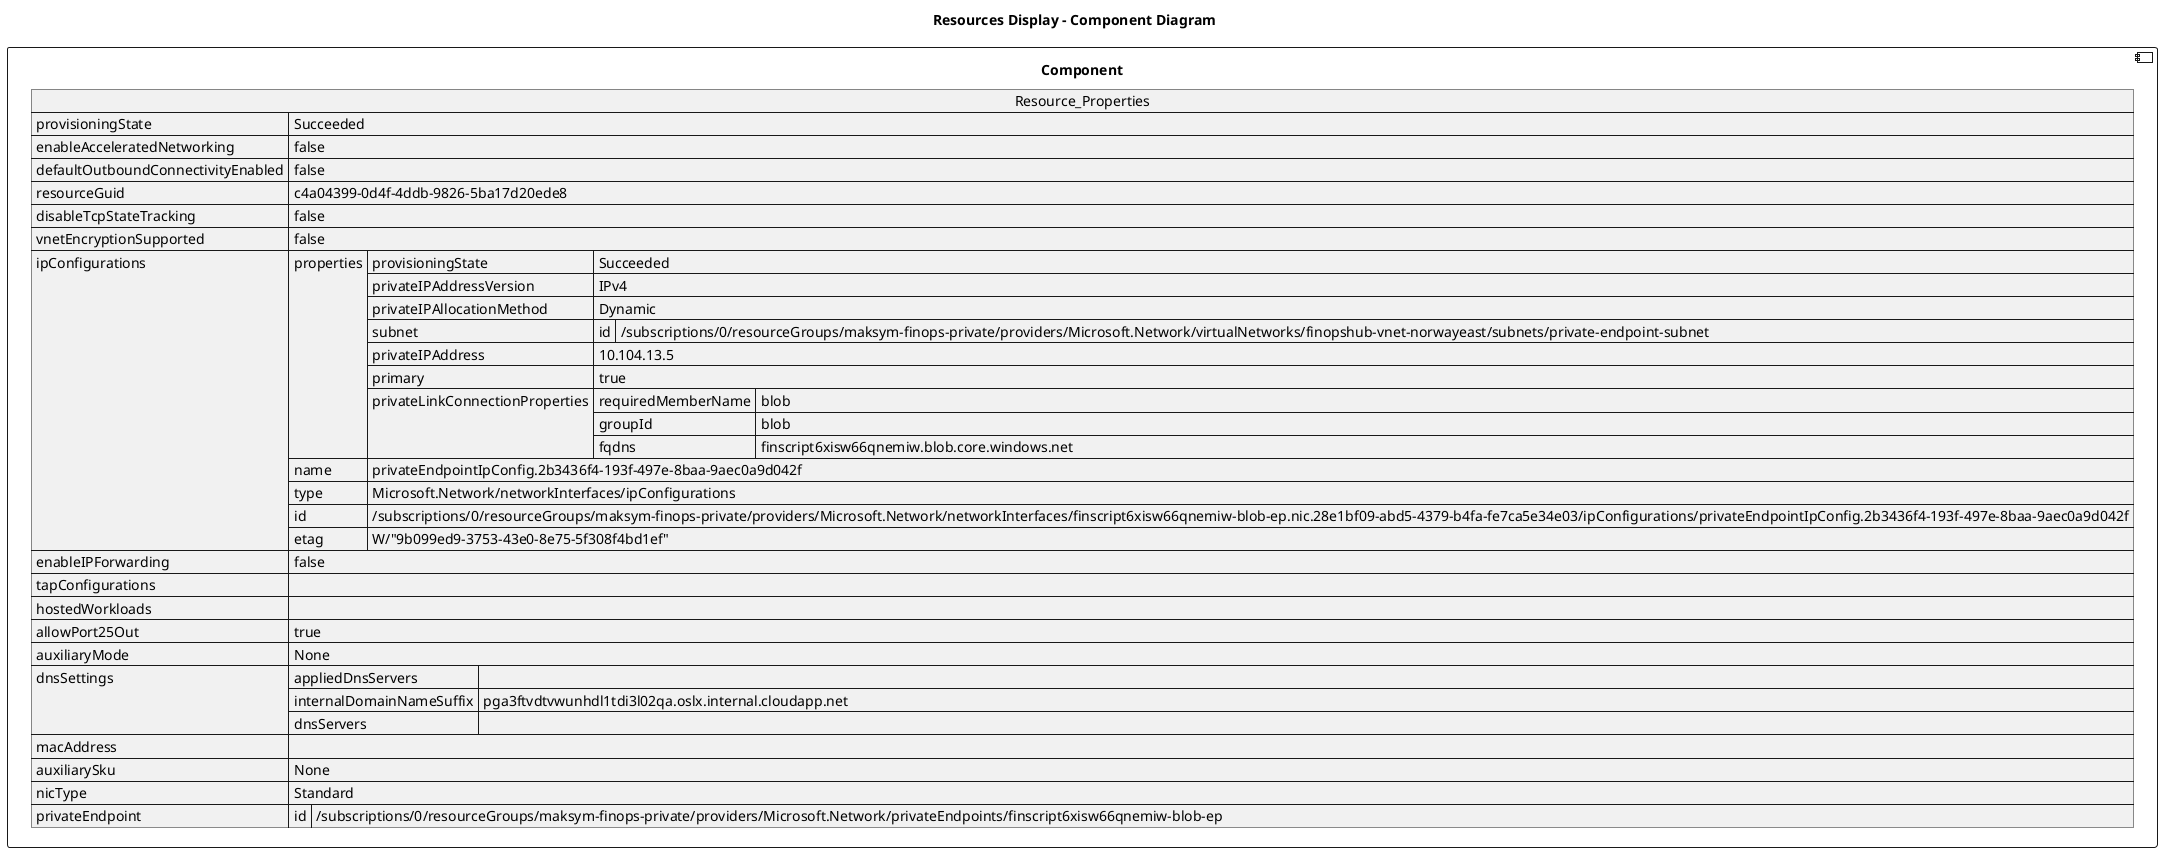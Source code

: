 @startuml

title Resources Display - Component Diagram

component Component {

json  Resource_Properties {
  "provisioningState": "Succeeded",
  "enableAcceleratedNetworking": false,
  "defaultOutboundConnectivityEnabled": false,
  "resourceGuid": "c4a04399-0d4f-4ddb-9826-5ba17d20ede8",
  "disableTcpStateTracking": false,
  "vnetEncryptionSupported": false,
  "ipConfigurations": [
    {
      "properties": {
        "provisioningState": "Succeeded",
        "privateIPAddressVersion": "IPv4",
        "privateIPAllocationMethod": "Dynamic",
        "subnet": {
          "id": "/subscriptions/0/resourceGroups/maksym-finops-private/providers/Microsoft.Network/virtualNetworks/finopshub-vnet-norwayeast/subnets/private-endpoint-subnet"
        },
        "privateIPAddress": "10.104.13.5",
        "primary": true,
        "privateLinkConnectionProperties": {
          "requiredMemberName": "blob",
          "groupId": "blob",
          "fqdns": [
            "finscript6xisw66qnemiw.blob.core.windows.net"
          ]
        }
      },
      "name": "privateEndpointIpConfig.2b3436f4-193f-497e-8baa-9aec0a9d042f",
      "type": "Microsoft.Network/networkInterfaces/ipConfigurations",
      "id": "/subscriptions/0/resourceGroups/maksym-finops-private/providers/Microsoft.Network/networkInterfaces/finscript6xisw66qnemiw-blob-ep.nic.28e1bf09-abd5-4379-b4fa-fe7ca5e34e03/ipConfigurations/privateEndpointIpConfig.2b3436f4-193f-497e-8baa-9aec0a9d042f",
      "etag": "W/\"9b099ed9-3753-43e0-8e75-5f308f4bd1ef\""
    }
  ],
  "enableIPForwarding": false,
  "tapConfigurations": [],
  "hostedWorkloads": [],
  "allowPort25Out": true,
  "auxiliaryMode": "None",
  "dnsSettings": {
    "appliedDnsServers": [],
    "internalDomainNameSuffix": "pga3ftvdtvwunhdl1tdi3l02qa.oslx.internal.cloudapp.net",
    "dnsServers": []
  },
  "macAddress": "",
  "auxiliarySku": "None",
  "nicType": "Standard",
  "privateEndpoint": {
    "id": "/subscriptions/0/resourceGroups/maksym-finops-private/providers/Microsoft.Network/privateEndpoints/finscript6xisw66qnemiw-blob-ep"
  }
}
}
@enduml
